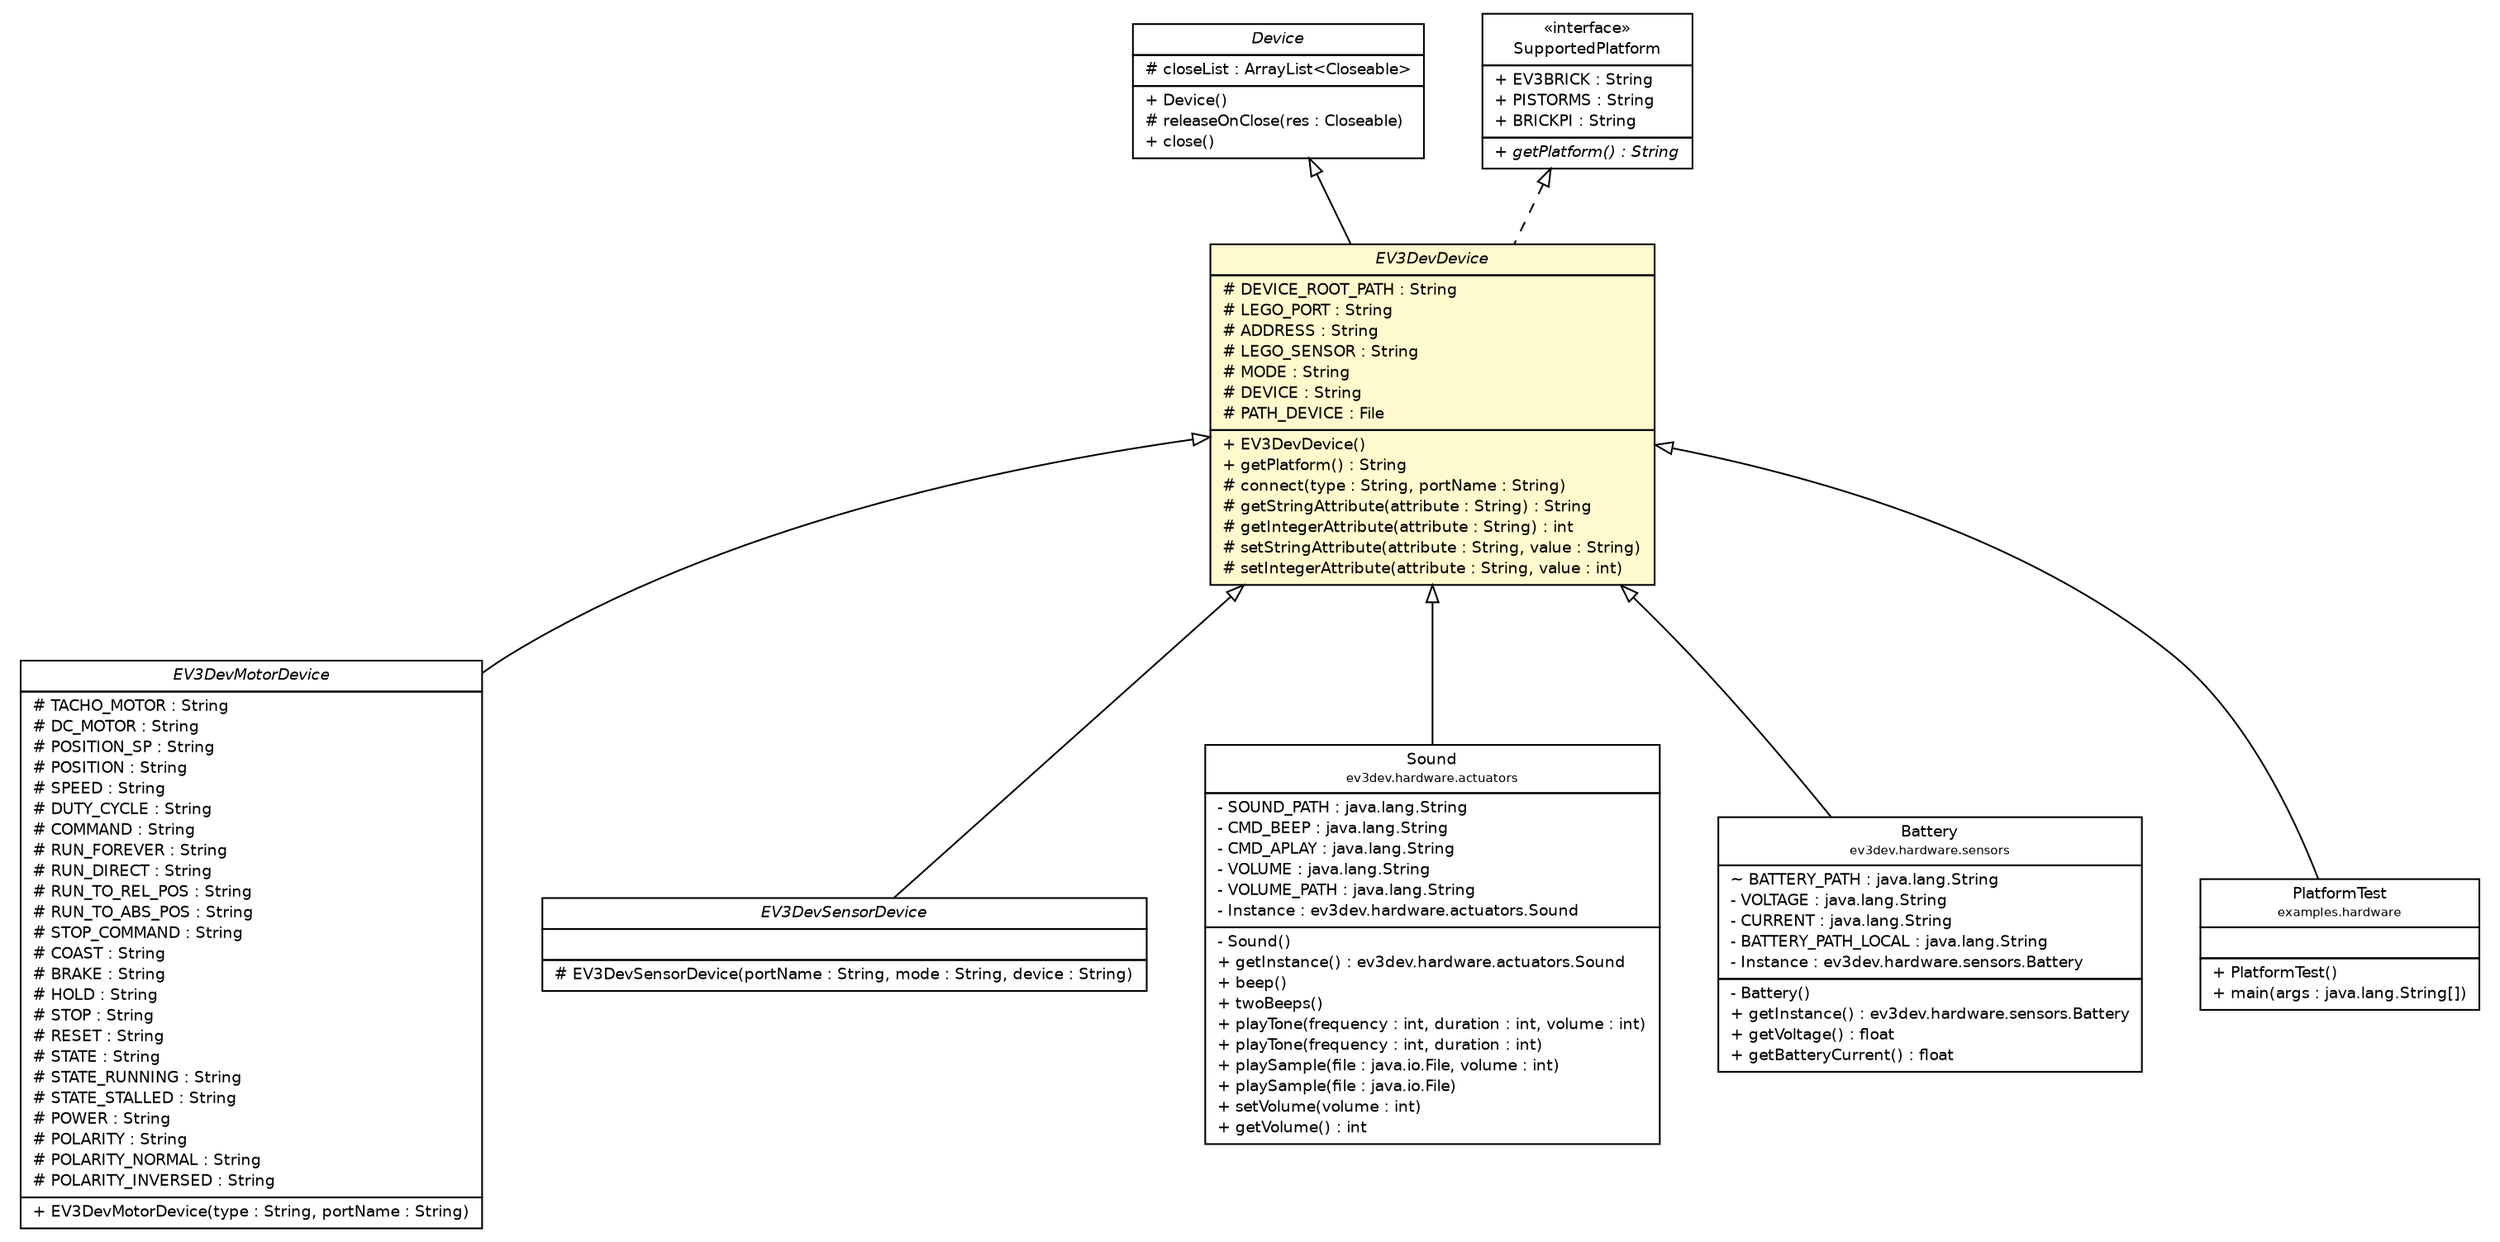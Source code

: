 #!/usr/local/bin/dot
#
# Class diagram 
# Generated by UMLGraph version R5_6-24-gf6e263 (http://www.umlgraph.org/)
#

digraph G {
	edge [fontname="Helvetica",fontsize=10,labelfontname="Helvetica",labelfontsize=10];
	node [fontname="Helvetica",fontsize=10,shape=plaintext];
	nodesep=0.25;
	ranksep=0.5;
	// ev3dev.hardware.Device
	c3158 [label=<<table title="ev3dev.hardware.Device" border="0" cellborder="1" cellspacing="0" cellpadding="2" port="p" href="./Device.html">
		<tr><td><table border="0" cellspacing="0" cellpadding="1">
<tr><td align="center" balign="center"><font face="Helvetica-Oblique"> Device </font></td></tr>
		</table></td></tr>
		<tr><td><table border="0" cellspacing="0" cellpadding="1">
<tr><td align="left" balign="left"> # closeList : ArrayList&lt;Closeable&gt; </td></tr>
		</table></td></tr>
		<tr><td><table border="0" cellspacing="0" cellpadding="1">
<tr><td align="left" balign="left"> + Device() </td></tr>
<tr><td align="left" balign="left"> # releaseOnClose(res : Closeable) </td></tr>
<tr><td align="left" balign="left"> + close() </td></tr>
		</table></td></tr>
		</table>>, URL="./Device.html", fontname="Helvetica", fontcolor="black", fontsize=9.0];
	// ev3dev.hardware.EV3DevDevice
	c3161 [label=<<table title="ev3dev.hardware.EV3DevDevice" border="0" cellborder="1" cellspacing="0" cellpadding="2" port="p" bgcolor="lemonChiffon" href="./EV3DevDevice.html">
		<tr><td><table border="0" cellspacing="0" cellpadding="1">
<tr><td align="center" balign="center"><font face="Helvetica-Oblique"> EV3DevDevice </font></td></tr>
		</table></td></tr>
		<tr><td><table border="0" cellspacing="0" cellpadding="1">
<tr><td align="left" balign="left"> # DEVICE_ROOT_PATH : String </td></tr>
<tr><td align="left" balign="left"> # LEGO_PORT : String </td></tr>
<tr><td align="left" balign="left"> # ADDRESS : String </td></tr>
<tr><td align="left" balign="left"> # LEGO_SENSOR : String </td></tr>
<tr><td align="left" balign="left"> # MODE : String </td></tr>
<tr><td align="left" balign="left"> # DEVICE : String </td></tr>
<tr><td align="left" balign="left"> # PATH_DEVICE : File </td></tr>
		</table></td></tr>
		<tr><td><table border="0" cellspacing="0" cellpadding="1">
<tr><td align="left" balign="left"> + EV3DevDevice() </td></tr>
<tr><td align="left" balign="left"> + getPlatform() : String </td></tr>
<tr><td align="left" balign="left"> # connect(type : String, portName : String) </td></tr>
<tr><td align="left" balign="left"> # getStringAttribute(attribute : String) : String </td></tr>
<tr><td align="left" balign="left"> # getIntegerAttribute(attribute : String) : int </td></tr>
<tr><td align="left" balign="left"> # setStringAttribute(attribute : String, value : String) </td></tr>
<tr><td align="left" balign="left"> # setIntegerAttribute(attribute : String, value : int) </td></tr>
		</table></td></tr>
		</table>>, URL="./EV3DevDevice.html", fontname="Helvetica", fontcolor="black", fontsize=9.0];
	// ev3dev.hardware.EV3DevMotorDevice
	c3162 [label=<<table title="ev3dev.hardware.EV3DevMotorDevice" border="0" cellborder="1" cellspacing="0" cellpadding="2" port="p" href="./EV3DevMotorDevice.html">
		<tr><td><table border="0" cellspacing="0" cellpadding="1">
<tr><td align="center" balign="center"><font face="Helvetica-Oblique"> EV3DevMotorDevice </font></td></tr>
		</table></td></tr>
		<tr><td><table border="0" cellspacing="0" cellpadding="1">
<tr><td align="left" balign="left"> # TACHO_MOTOR : String </td></tr>
<tr><td align="left" balign="left"> # DC_MOTOR : String </td></tr>
<tr><td align="left" balign="left"> # POSITION_SP : String </td></tr>
<tr><td align="left" balign="left"> # POSITION : String </td></tr>
<tr><td align="left" balign="left"> # SPEED : String </td></tr>
<tr><td align="left" balign="left"> # DUTY_CYCLE : String </td></tr>
<tr><td align="left" balign="left"> # COMMAND : String </td></tr>
<tr><td align="left" balign="left"> # RUN_FOREVER : String </td></tr>
<tr><td align="left" balign="left"> # RUN_DIRECT : String </td></tr>
<tr><td align="left" balign="left"> # RUN_TO_REL_POS : String </td></tr>
<tr><td align="left" balign="left"> # RUN_TO_ABS_POS : String </td></tr>
<tr><td align="left" balign="left"> # STOP_COMMAND : String </td></tr>
<tr><td align="left" balign="left"> # COAST : String </td></tr>
<tr><td align="left" balign="left"> # BRAKE : String </td></tr>
<tr><td align="left" balign="left"> # HOLD : String </td></tr>
<tr><td align="left" balign="left"> # STOP : String </td></tr>
<tr><td align="left" balign="left"> # RESET : String </td></tr>
<tr><td align="left" balign="left"> # STATE : String </td></tr>
<tr><td align="left" balign="left"> # STATE_RUNNING : String </td></tr>
<tr><td align="left" balign="left"> # STATE_STALLED : String </td></tr>
<tr><td align="left" balign="left"> # POWER : String </td></tr>
<tr><td align="left" balign="left"> # POLARITY : String </td></tr>
<tr><td align="left" balign="left"> # POLARITY_NORMAL : String </td></tr>
<tr><td align="left" balign="left"> # POLARITY_INVERSED : String </td></tr>
		</table></td></tr>
		<tr><td><table border="0" cellspacing="0" cellpadding="1">
<tr><td align="left" balign="left"> + EV3DevMotorDevice(type : String, portName : String) </td></tr>
		</table></td></tr>
		</table>>, URL="./EV3DevMotorDevice.html", fontname="Helvetica", fontcolor="black", fontsize=9.0];
	// ev3dev.hardware.EV3DevSensorDevice
	c3163 [label=<<table title="ev3dev.hardware.EV3DevSensorDevice" border="0" cellborder="1" cellspacing="0" cellpadding="2" port="p" href="./EV3DevSensorDevice.html">
		<tr><td><table border="0" cellspacing="0" cellpadding="1">
<tr><td align="center" balign="center"><font face="Helvetica-Oblique"> EV3DevSensorDevice </font></td></tr>
		</table></td></tr>
		<tr><td><table border="0" cellspacing="0" cellpadding="1">
<tr><td align="left" balign="left">  </td></tr>
		</table></td></tr>
		<tr><td><table border="0" cellspacing="0" cellpadding="1">
<tr><td align="left" balign="left"> # EV3DevSensorDevice(portName : String, mode : String, device : String) </td></tr>
		</table></td></tr>
		</table>>, URL="./EV3DevSensorDevice.html", fontname="Helvetica", fontcolor="black", fontsize=9.0];
	// ev3dev.hardware.SupportedPlatform
	c3165 [label=<<table title="ev3dev.hardware.SupportedPlatform" border="0" cellborder="1" cellspacing="0" cellpadding="2" port="p" href="./SupportedPlatform.html">
		<tr><td><table border="0" cellspacing="0" cellpadding="1">
<tr><td align="center" balign="center"> &#171;interface&#187; </td></tr>
<tr><td align="center" balign="center"> SupportedPlatform </td></tr>
		</table></td></tr>
		<tr><td><table border="0" cellspacing="0" cellpadding="1">
<tr><td align="left" balign="left"> + EV3BRICK : String </td></tr>
<tr><td align="left" balign="left"> + PISTORMS : String </td></tr>
<tr><td align="left" balign="left"> + BRICKPI : String </td></tr>
		</table></td></tr>
		<tr><td><table border="0" cellspacing="0" cellpadding="1">
<tr><td align="left" balign="left"><font face="Helvetica-Oblique" point-size="9.0"> + getPlatform() : String </font></td></tr>
		</table></td></tr>
		</table>>, URL="./SupportedPlatform.html", fontname="Helvetica", fontcolor="black", fontsize=9.0];
	// ev3dev.hardware.actuators.Sound
	c3166 [label=<<table title="ev3dev.hardware.actuators.Sound" border="0" cellborder="1" cellspacing="0" cellpadding="2" port="p" href="./actuators/Sound.html">
		<tr><td><table border="0" cellspacing="0" cellpadding="1">
<tr><td align="center" balign="center"> Sound </td></tr>
<tr><td align="center" balign="center"><font point-size="7.0"> ev3dev.hardware.actuators </font></td></tr>
		</table></td></tr>
		<tr><td><table border="0" cellspacing="0" cellpadding="1">
<tr><td align="left" balign="left"> - SOUND_PATH : java.lang.String </td></tr>
<tr><td align="left" balign="left"> - CMD_BEEP : java.lang.String </td></tr>
<tr><td align="left" balign="left"> - CMD_APLAY : java.lang.String </td></tr>
<tr><td align="left" balign="left"> - VOLUME : java.lang.String </td></tr>
<tr><td align="left" balign="left"> - VOLUME_PATH : java.lang.String </td></tr>
<tr><td align="left" balign="left"> - Instance : ev3dev.hardware.actuators.Sound </td></tr>
		</table></td></tr>
		<tr><td><table border="0" cellspacing="0" cellpadding="1">
<tr><td align="left" balign="left"> - Sound() </td></tr>
<tr><td align="left" balign="left"> + getInstance() : ev3dev.hardware.actuators.Sound </td></tr>
<tr><td align="left" balign="left"> + beep() </td></tr>
<tr><td align="left" balign="left"> + twoBeeps() </td></tr>
<tr><td align="left" balign="left"> + playTone(frequency : int, duration : int, volume : int) </td></tr>
<tr><td align="left" balign="left"> + playTone(frequency : int, duration : int) </td></tr>
<tr><td align="left" balign="left"> + playSample(file : java.io.File, volume : int) </td></tr>
<tr><td align="left" balign="left"> + playSample(file : java.io.File) </td></tr>
<tr><td align="left" balign="left"> + setVolume(volume : int) </td></tr>
<tr><td align="left" balign="left"> + getVolume() : int </td></tr>
		</table></td></tr>
		</table>>, URL="./actuators/Sound.html", fontname="Helvetica", fontcolor="black", fontsize=9.0];
	// ev3dev.hardware.sensors.Battery
	c3180 [label=<<table title="ev3dev.hardware.sensors.Battery" border="0" cellborder="1" cellspacing="0" cellpadding="2" port="p" href="./sensors/Battery.html">
		<tr><td><table border="0" cellspacing="0" cellpadding="1">
<tr><td align="center" balign="center"> Battery </td></tr>
<tr><td align="center" balign="center"><font point-size="7.0"> ev3dev.hardware.sensors </font></td></tr>
		</table></td></tr>
		<tr><td><table border="0" cellspacing="0" cellpadding="1">
<tr><td align="left" balign="left"> ~ BATTERY_PATH : java.lang.String </td></tr>
<tr><td align="left" balign="left"> - VOLTAGE : java.lang.String </td></tr>
<tr><td align="left" balign="left"> - CURRENT : java.lang.String </td></tr>
<tr><td align="left" balign="left"> - BATTERY_PATH_LOCAL : java.lang.String </td></tr>
<tr><td align="left" balign="left"> - Instance : ev3dev.hardware.sensors.Battery </td></tr>
		</table></td></tr>
		<tr><td><table border="0" cellspacing="0" cellpadding="1">
<tr><td align="left" balign="left"> - Battery() </td></tr>
<tr><td align="left" balign="left"> + getInstance() : ev3dev.hardware.sensors.Battery </td></tr>
<tr><td align="left" balign="left"> + getVoltage() : float </td></tr>
<tr><td align="left" balign="left"> + getBatteryCurrent() : float </td></tr>
		</table></td></tr>
		</table>>, URL="./sensors/Battery.html", fontname="Helvetica", fontcolor="black", fontsize=9.0];
	// examples.hardware.PlatformTest
	c3205 [label=<<table title="examples.hardware.PlatformTest" border="0" cellborder="1" cellspacing="0" cellpadding="2" port="p" href="../../examples/hardware/PlatformTest.html">
		<tr><td><table border="0" cellspacing="0" cellpadding="1">
<tr><td align="center" balign="center"> PlatformTest </td></tr>
<tr><td align="center" balign="center"><font point-size="7.0"> examples.hardware </font></td></tr>
		</table></td></tr>
		<tr><td><table border="0" cellspacing="0" cellpadding="1">
<tr><td align="left" balign="left">  </td></tr>
		</table></td></tr>
		<tr><td><table border="0" cellspacing="0" cellpadding="1">
<tr><td align="left" balign="left"> + PlatformTest() </td></tr>
<tr><td align="left" balign="left"> + main(args : java.lang.String[]) </td></tr>
		</table></td></tr>
		</table>>, URL="../../examples/hardware/PlatformTest.html", fontname="Helvetica", fontcolor="black", fontsize=9.0];
	//ev3dev.hardware.EV3DevDevice extends ev3dev.hardware.Device
	c3158:p -> c3161:p [dir=back,arrowtail=empty];
	//ev3dev.hardware.EV3DevDevice implements ev3dev.hardware.SupportedPlatform
	c3165:p -> c3161:p [dir=back,arrowtail=empty,style=dashed];
	//ev3dev.hardware.EV3DevMotorDevice extends ev3dev.hardware.EV3DevDevice
	c3161:p -> c3162:p [dir=back,arrowtail=empty];
	//ev3dev.hardware.EV3DevSensorDevice extends ev3dev.hardware.EV3DevDevice
	c3161:p -> c3163:p [dir=back,arrowtail=empty];
	//ev3dev.hardware.actuators.Sound extends ev3dev.hardware.EV3DevDevice
	c3161:p -> c3166:p [dir=back,arrowtail=empty];
	//ev3dev.hardware.sensors.Battery extends ev3dev.hardware.EV3DevDevice
	c3161:p -> c3180:p [dir=back,arrowtail=empty];
	//examples.hardware.PlatformTest extends ev3dev.hardware.EV3DevDevice
	c3161:p -> c3205:p [dir=back,arrowtail=empty];
}

